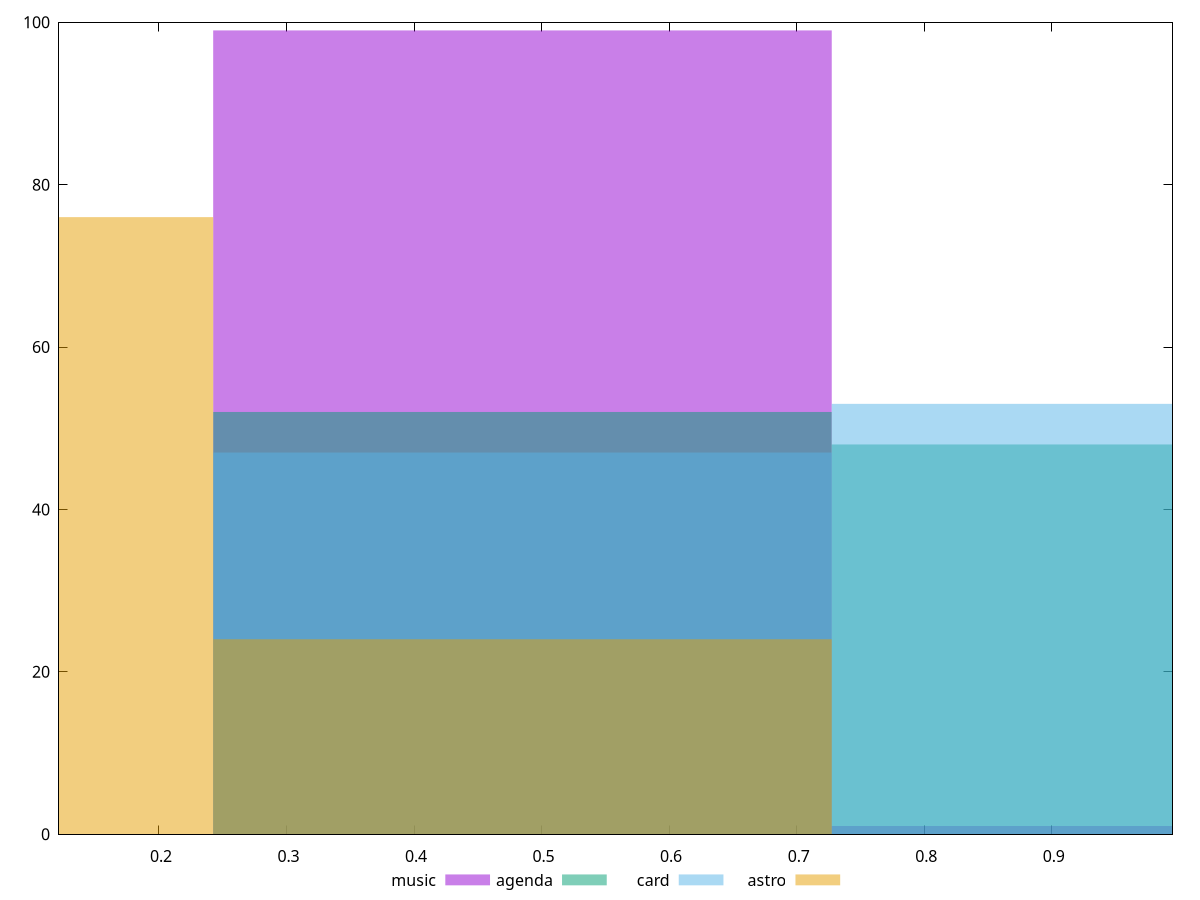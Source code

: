 reset

$music <<EOF
0.4850247324914984 99
0.9700494649829968 1
EOF

$agenda <<EOF
0.4850247324914984 52
0.9700494649829968 48
EOF

$card <<EOF
0.4850247324914984 47
0.9700494649829968 53
EOF

$astro <<EOF
0.4850247324914984 24
0 76
EOF

set key outside below
set boxwidth 0.4850247324914984
set xrange [0.12161661885227541:0.9947266641201125]
set yrange [0:100]
set trange [0:100]
set style fill transparent solid 0.5 noborder
set terminal svg size 640, 520 enhanced background rgb 'white'
set output "reports/report_00028_2021-02-24T12-49-42.674Z/meta/pScore/comparison/histogram/all_raw.svg"

plot $music title "music" with boxes, \
     $agenda title "agenda" with boxes, \
     $card title "card" with boxes, \
     $astro title "astro" with boxes

reset
